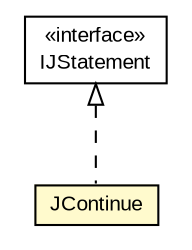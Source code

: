 #!/usr/local/bin/dot
#
# Class diagram 
# Generated by UMLGraph version 5.1 (http://www.umlgraph.org/)
#

digraph G {
	edge [fontname="arial",fontsize=10,labelfontname="arial",labelfontsize=10];
	node [fontname="arial",fontsize=10,shape=plaintext];
	nodesep=0.25;
	ranksep=0.5;
	// com.helger.jcodemodel.JContinue
	c6185 [label=<<table title="com.helger.jcodemodel.JContinue" border="0" cellborder="1" cellspacing="0" cellpadding="2" port="p" bgcolor="lemonChiffon" href="./JContinue.html">
		<tr><td><table border="0" cellspacing="0" cellpadding="1">
<tr><td align="center" balign="center"> JContinue </td></tr>
		</table></td></tr>
		</table>>, fontname="arial", fontcolor="black", fontsize=10.0];
	// com.helger.jcodemodel.IJStatement
	c6208 [label=<<table title="com.helger.jcodemodel.IJStatement" border="0" cellborder="1" cellspacing="0" cellpadding="2" port="p" href="./IJStatement.html">
		<tr><td><table border="0" cellspacing="0" cellpadding="1">
<tr><td align="center" balign="center"> &#171;interface&#187; </td></tr>
<tr><td align="center" balign="center"> IJStatement </td></tr>
		</table></td></tr>
		</table>>, fontname="arial", fontcolor="black", fontsize=10.0];
	//com.helger.jcodemodel.JContinue implements com.helger.jcodemodel.IJStatement
	c6208:p -> c6185:p [dir=back,arrowtail=empty,style=dashed];
}


